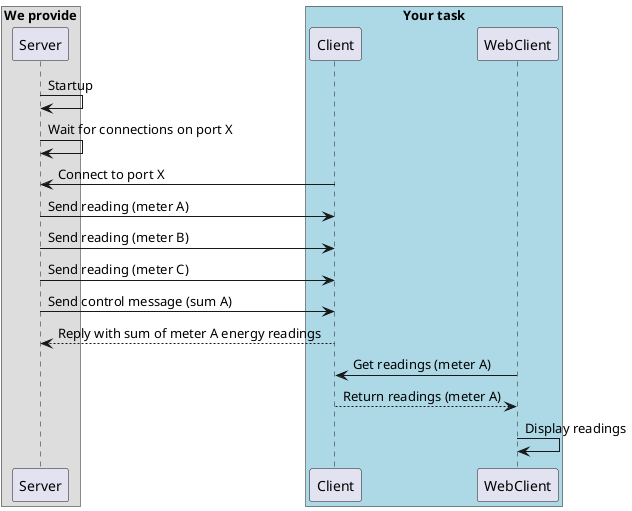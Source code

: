 @startuml

box "We provide"
    participant Server
end box

box "Your task" #Lightblue
        participant Client
        participant WebClient
end box


Server -> Server: Startup
Server -> Server: Wait for connections on port X

Client -> Server: Connect to port X

Server -> Client: Send reading (meter A)
Server -> Client: Send reading (meter B)
Server -> Client: Send reading (meter C)
Server -> Client: Send control message (sum A)
Client --> Server: Reply with sum of meter A energy readings

WebClient -> Client: Get readings (meter A)
Client --> WebClient: Return readings (meter A)
WebClient -> WebClient: Display readings
@enduml
